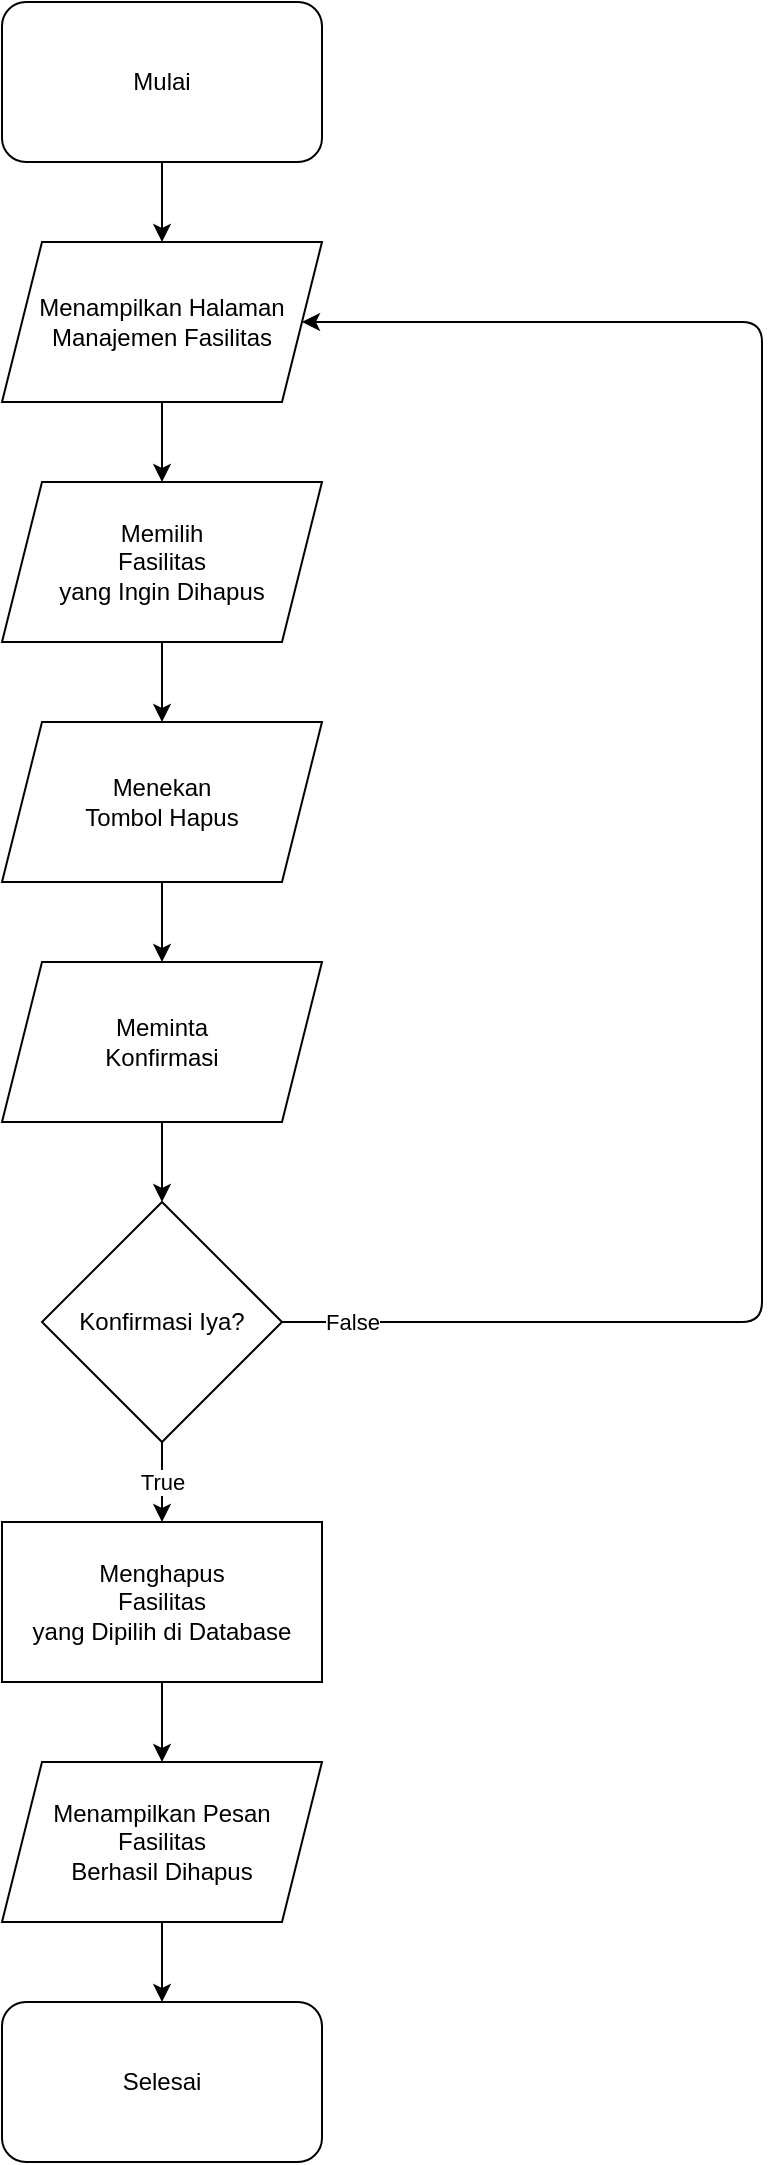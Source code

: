<mxfile>
    <diagram id="TAR2GrXZsF_F7iNsF5Fl" name="Page-1">
        <mxGraphModel dx="572" dy="571" grid="1" gridSize="10" guides="1" tooltips="1" connect="1" arrows="1" fold="1" page="1" pageScale="1" pageWidth="850" pageHeight="1100" math="0" shadow="0">
            <root>
                <mxCell id="0"/>
                <mxCell id="1" parent="0"/>
                <mxCell id="2" value="" style="edgeStyle=none;html=1;" parent="1" source="3" target="5" edge="1">
                    <mxGeometry relative="1" as="geometry"/>
                </mxCell>
                <mxCell id="3" value="Mulai" style="rounded=1;whiteSpace=wrap;html=1;" parent="1" vertex="1">
                    <mxGeometry x="40" y="40" width="160" height="80" as="geometry"/>
                </mxCell>
                <mxCell id="4" value="" style="edgeStyle=none;html=1;" parent="1" source="5" target="7" edge="1">
                    <mxGeometry relative="1" as="geometry"/>
                </mxCell>
                <mxCell id="5" value="Menampilkan Halaman&lt;br&gt;Manajemen Fasilitas" style="shape=parallelogram;perimeter=parallelogramPerimeter;whiteSpace=wrap;html=1;fixedSize=1;" parent="1" vertex="1">
                    <mxGeometry x="40" y="160" width="160" height="80" as="geometry"/>
                </mxCell>
                <mxCell id="38" style="edgeStyle=none;html=1;entryX=0.5;entryY=0;entryDx=0;entryDy=0;" parent="1" source="7" target="13" edge="1">
                    <mxGeometry relative="1" as="geometry"/>
                </mxCell>
                <mxCell id="7" value="Memilih&lt;br&gt;Fasilitas&lt;br&gt;yang Ingin Dihapus" style="shape=parallelogram;perimeter=parallelogramPerimeter;whiteSpace=wrap;html=1;fixedSize=1;" parent="1" vertex="1">
                    <mxGeometry x="40" y="280" width="160" height="80" as="geometry"/>
                </mxCell>
                <mxCell id="12" value="" style="edgeStyle=none;html=1;" parent="1" source="13" target="15" edge="1">
                    <mxGeometry relative="1" as="geometry"/>
                </mxCell>
                <mxCell id="13" value="Menekan&lt;br&gt;Tombol Hapus" style="shape=parallelogram;perimeter=parallelogramPerimeter;whiteSpace=wrap;html=1;fixedSize=1;" parent="1" vertex="1">
                    <mxGeometry x="40" y="400" width="160" height="80" as="geometry"/>
                </mxCell>
                <mxCell id="14" value="" style="edgeStyle=none;html=1;" parent="1" source="15" target="18" edge="1">
                    <mxGeometry relative="1" as="geometry"/>
                </mxCell>
                <mxCell id="15" value="Meminta&lt;br&gt;Konfirmasi" style="shape=parallelogram;perimeter=parallelogramPerimeter;whiteSpace=wrap;html=1;fixedSize=1;" parent="1" vertex="1">
                    <mxGeometry x="40" y="520" width="160" height="80" as="geometry"/>
                </mxCell>
                <mxCell id="16" value="False" style="edgeStyle=orthogonalEdgeStyle;html=1;entryX=1;entryY=0.5;entryDx=0;entryDy=0;" parent="1" source="18" target="5" edge="1">
                    <mxGeometry x="-0.929" relative="1" as="geometry">
                        <Array as="points">
                            <mxPoint x="420" y="700"/>
                            <mxPoint x="420" y="200"/>
                        </Array>
                        <mxPoint as="offset"/>
                    </mxGeometry>
                </mxCell>
                <mxCell id="17" value="True" style="edgeStyle=orthogonalEdgeStyle;html=1;entryX=0.5;entryY=0;entryDx=0;entryDy=0;" parent="1" source="18" target="34" edge="1">
                    <mxGeometry relative="1" as="geometry">
                        <mxPoint x="120" y="800.0" as="targetPoint"/>
                    </mxGeometry>
                </mxCell>
                <mxCell id="18" value="Konfirmasi Iya?" style="rhombus;whiteSpace=wrap;html=1;" parent="1" vertex="1">
                    <mxGeometry x="60" y="640" width="120" height="120" as="geometry"/>
                </mxCell>
                <mxCell id="33" value="" style="edgeStyle=orthogonalEdgeStyle;html=1;" parent="1" source="34" target="36" edge="1">
                    <mxGeometry relative="1" as="geometry"/>
                </mxCell>
                <mxCell id="34" value="Menghapus&lt;br&gt;Fasilitas&lt;br&gt;yang Dipilih di Database" style="rounded=0;whiteSpace=wrap;html=1;" parent="1" vertex="1">
                    <mxGeometry x="40" y="800" width="160" height="80" as="geometry"/>
                </mxCell>
                <mxCell id="35" value="" style="edgeStyle=orthogonalEdgeStyle;html=1;" parent="1" source="36" target="37" edge="1">
                    <mxGeometry relative="1" as="geometry"/>
                </mxCell>
                <mxCell id="36" value="Menampilkan Pesan&lt;br&gt;Fasilitas&lt;br&gt;Berhasil Dihapus" style="shape=parallelogram;perimeter=parallelogramPerimeter;whiteSpace=wrap;html=1;fixedSize=1;" parent="1" vertex="1">
                    <mxGeometry x="40" y="920" width="160" height="80" as="geometry"/>
                </mxCell>
                <mxCell id="37" value="Selesai" style="rounded=1;whiteSpace=wrap;html=1;" parent="1" vertex="1">
                    <mxGeometry x="40" y="1040" width="160" height="80" as="geometry"/>
                </mxCell>
            </root>
        </mxGraphModel>
    </diagram>
</mxfile>